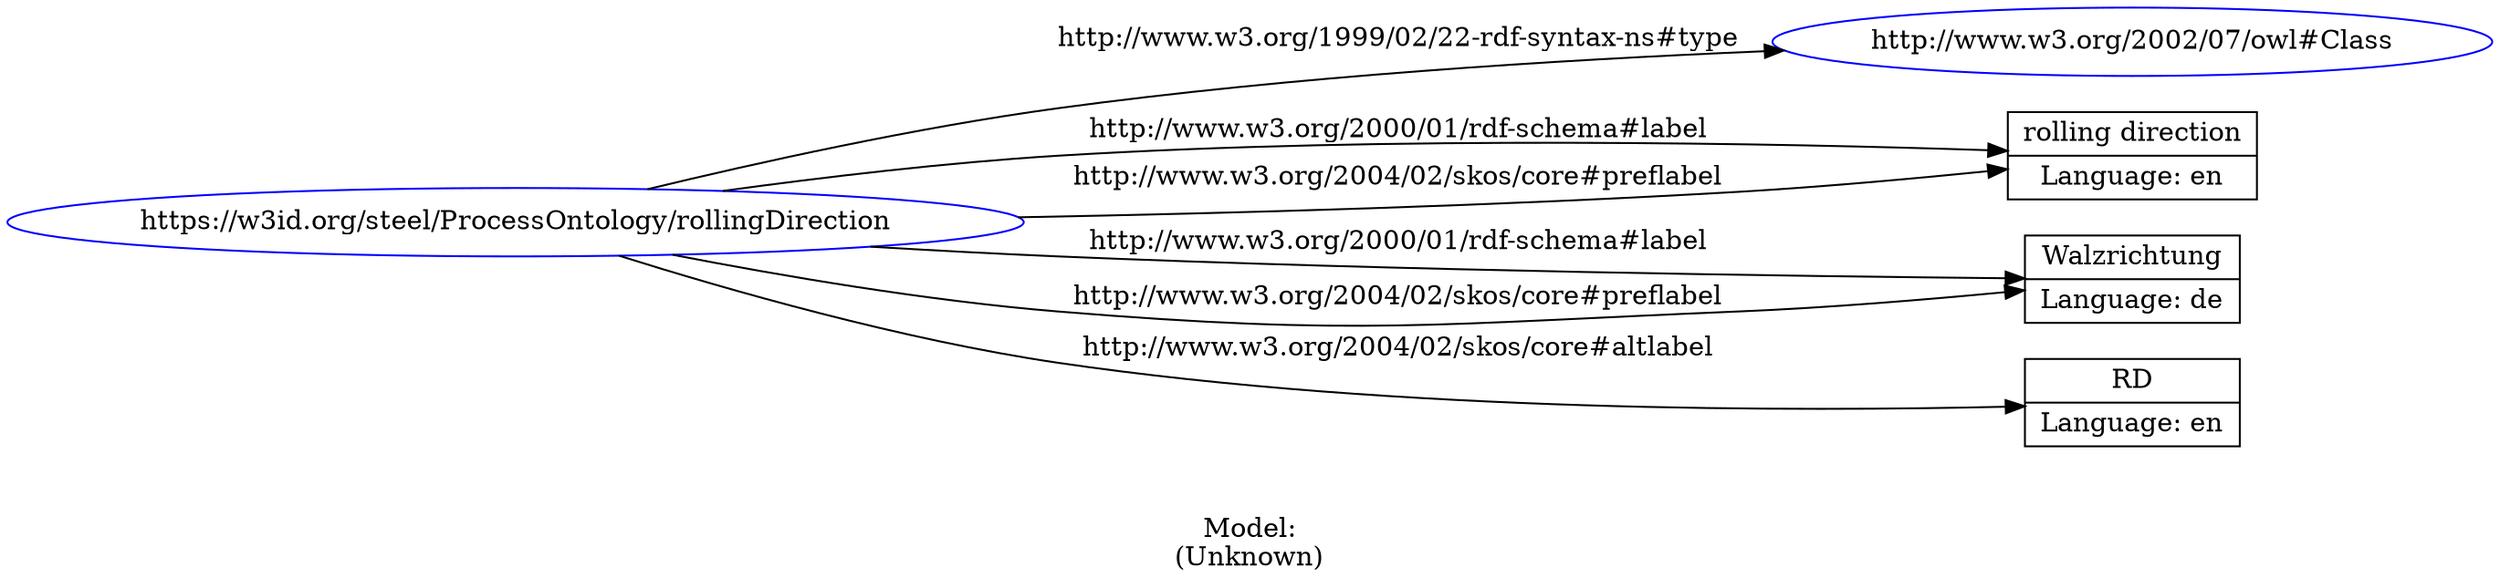 digraph {
	rankdir = LR;
	charset="utf-8";

	"Rhttps://w3id.org/steel/ProcessOntology/rollingDirection" -> "Rhttp://www.w3.org/2002/07/owl#Class" [ label="http://www.w3.org/1999/02/22-rdf-syntax-ns#type" ];
	"Rhttps://w3id.org/steel/ProcessOntology/rollingDirection" -> "Lrolling direction|Language: en" [ label="http://www.w3.org/2000/01/rdf-schema#label" ];
	"Rhttps://w3id.org/steel/ProcessOntology/rollingDirection" -> "LWalzrichtung|Language: de" [ label="http://www.w3.org/2000/01/rdf-schema#label" ];
	"Rhttps://w3id.org/steel/ProcessOntology/rollingDirection" -> "LRD|Language: en" [ label="http://www.w3.org/2004/02/skos/core#altlabel" ];
	"Rhttps://w3id.org/steel/ProcessOntology/rollingDirection" -> "Lrolling direction|Language: en" [ label="http://www.w3.org/2004/02/skos/core#preflabel" ];
	"Rhttps://w3id.org/steel/ProcessOntology/rollingDirection" -> "LWalzrichtung|Language: de" [ label="http://www.w3.org/2004/02/skos/core#preflabel" ];

	// Resources
	"Rhttps://w3id.org/steel/ProcessOntology/rollingDirection" [ label="https://w3id.org/steel/ProcessOntology/rollingDirection", shape = ellipse, color = blue ];
	"Rhttp://www.w3.org/2002/07/owl#Class" [ label="http://www.w3.org/2002/07/owl#Class", shape = ellipse, color = blue ];

	// Anonymous nodes

	// Literals
	"Lrolling direction|Language: en" [ label="rolling direction|Language: en", shape = record ];
	"LWalzrichtung|Language: de" [ label="Walzrichtung|Language: de", shape = record ];
	"LRD|Language: en" [ label="RD|Language: en", shape = record ];

	label="\n\nModel:\n(Unknown)";
}

